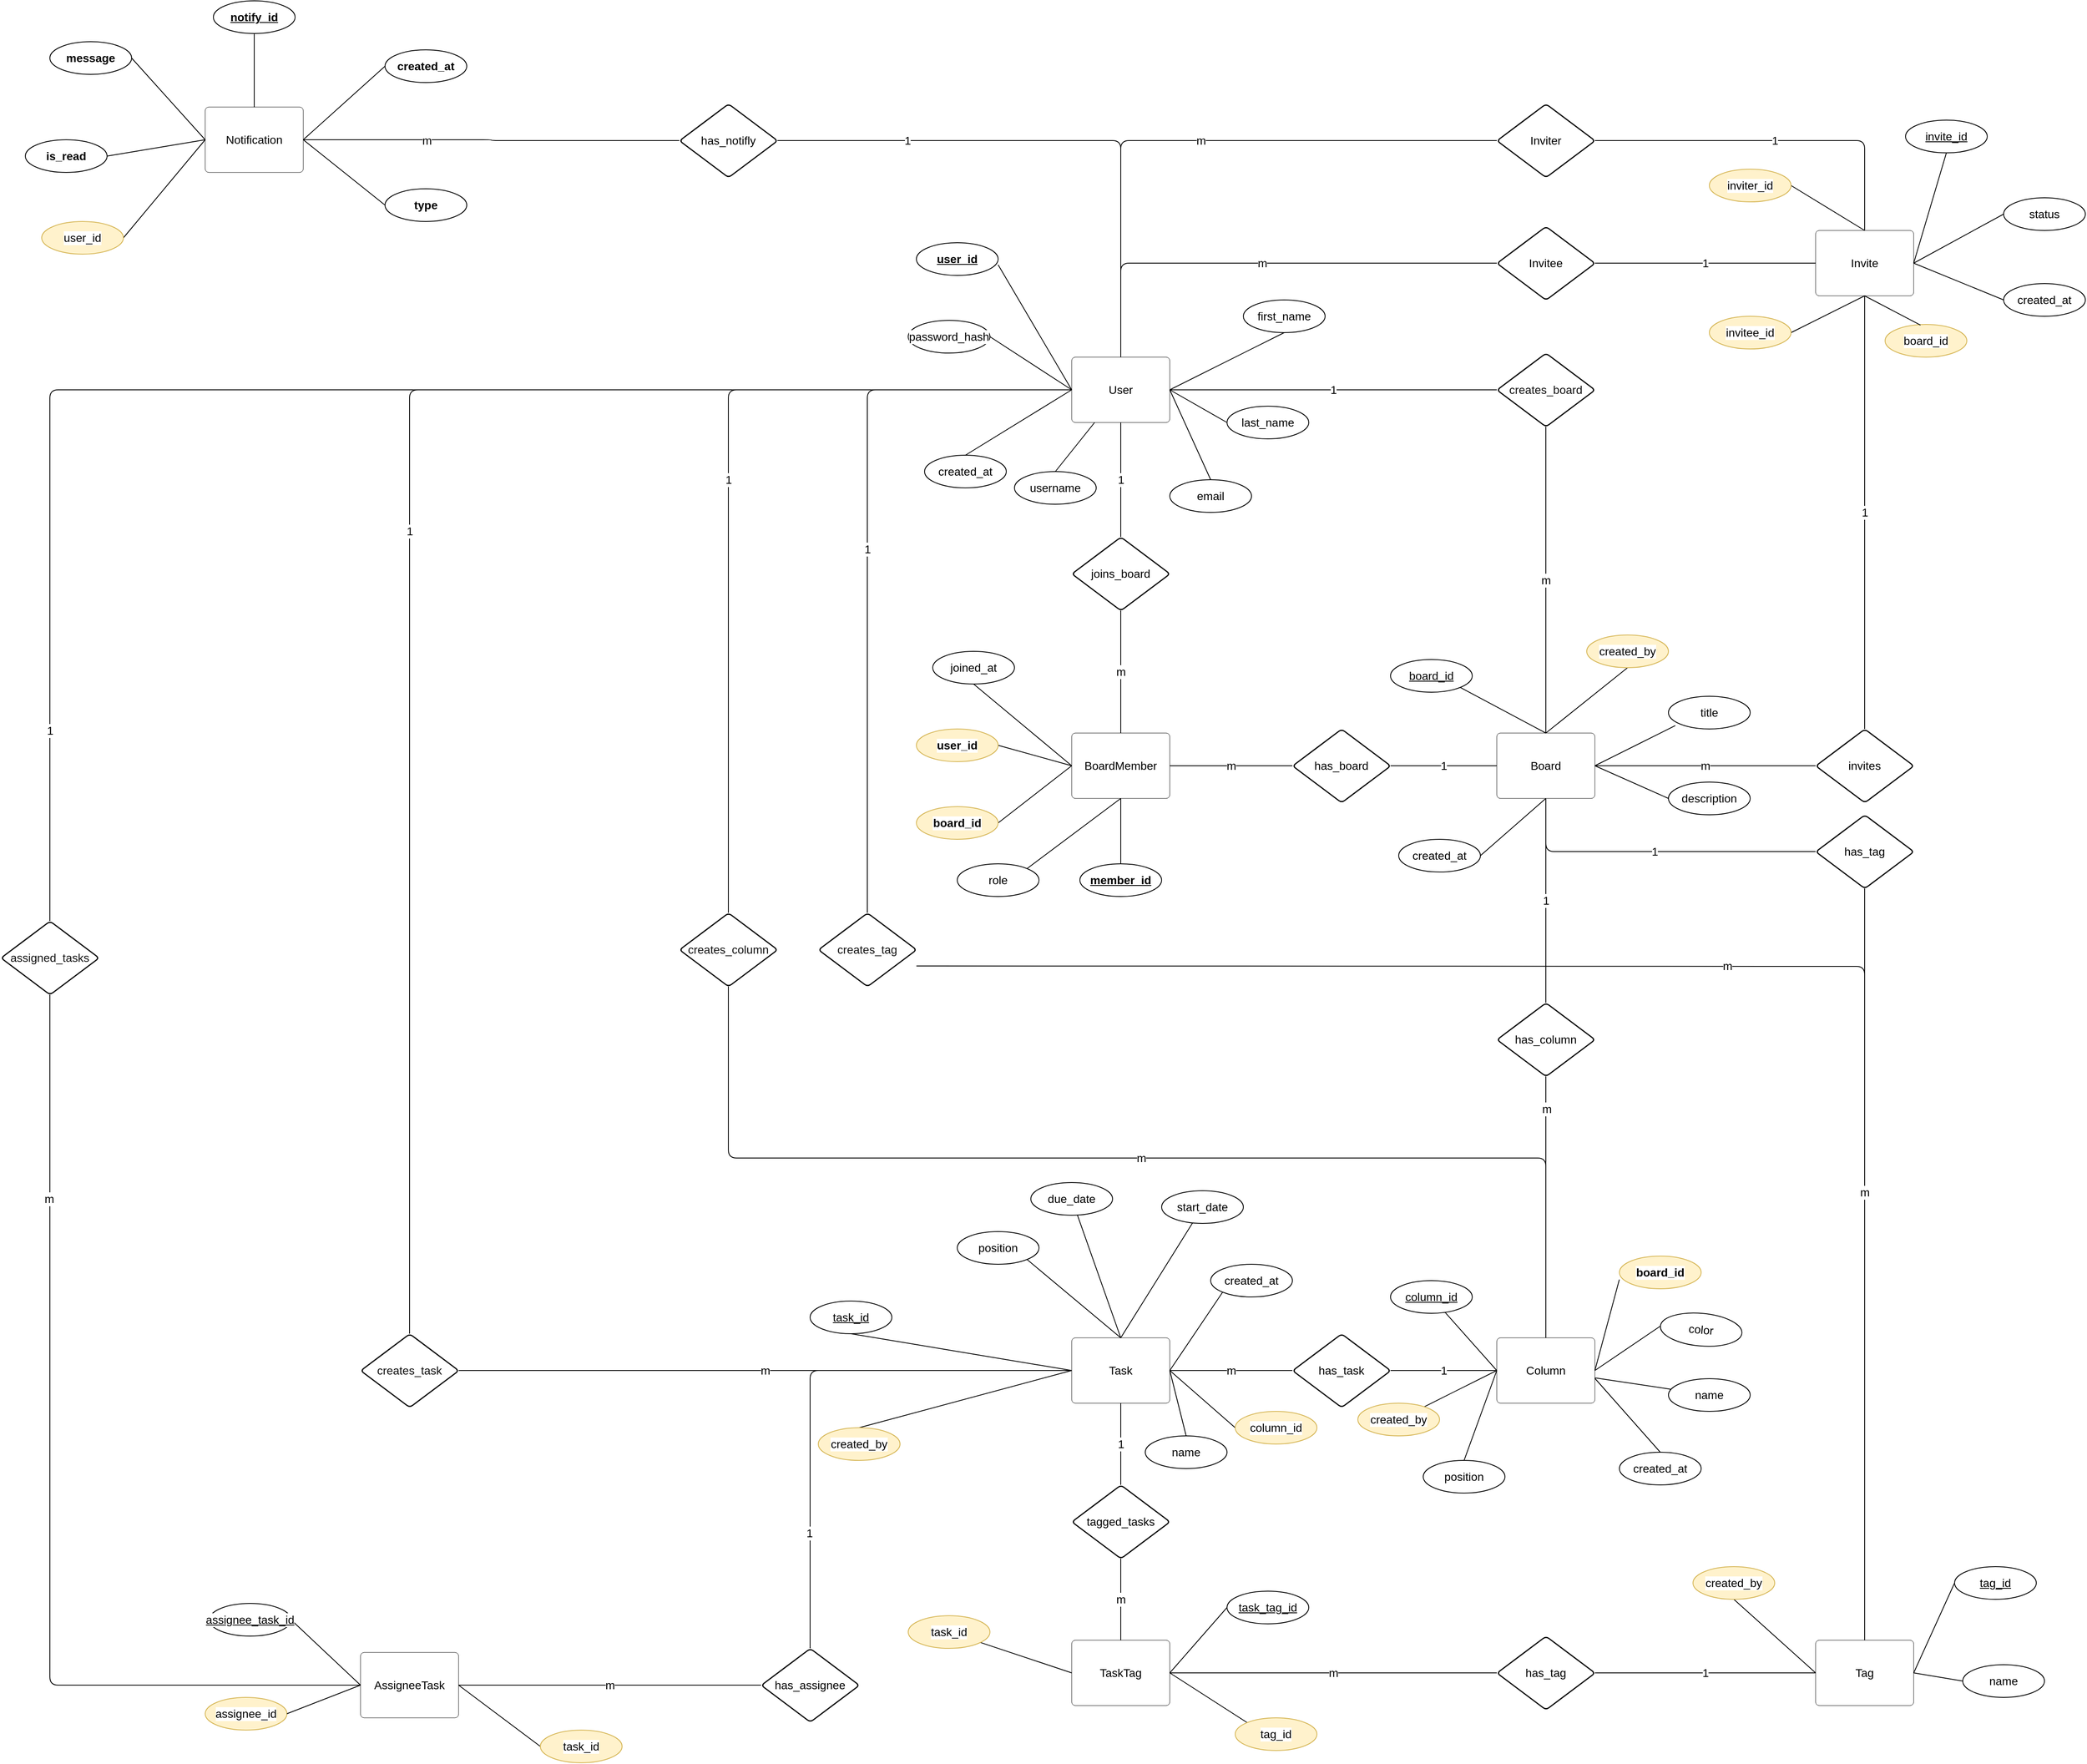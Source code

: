 <mxfile>
    <diagram id="zBWUj0HpKNJQaaVRL5YQ" name="Page-1">
        <mxGraphModel dx="3111" dy="2063" grid="1" gridSize="10" guides="1" tooltips="1" connect="1" arrows="1" fold="1" page="1" pageScale="1" pageWidth="850" pageHeight="1100" math="0" shadow="0">
            <root>
                <mxCell id="0"/>
                <mxCell id="1" parent="0"/>
                <mxCell id="20" style="shape=connector;rounded=1;html=1;exitX=0;exitY=0.5;exitDx=0;exitDy=0;strokeColor=default;align=center;verticalAlign=middle;fontFamily=Helvetica;fontSize=14;fontColor=default;labelBackgroundColor=default;endArrow=none;endFill=0;entryX=1;entryY=0.5;entryDx=0;entryDy=0;" parent="1" source="2" target="17" edge="1">
                    <mxGeometry relative="1" as="geometry"/>
                </mxCell>
                <mxCell id="26" style="edgeStyle=none;shape=connector;rounded=1;html=1;exitX=0;exitY=0.5;exitDx=0;exitDy=0;entryX=0.5;entryY=0;entryDx=0;entryDy=0;strokeColor=default;align=center;verticalAlign=middle;fontFamily=Helvetica;fontSize=14;fontColor=default;labelBackgroundColor=default;endArrow=none;endFill=0;" parent="1" source="2" target="18" edge="1">
                    <mxGeometry relative="1" as="geometry"/>
                </mxCell>
                <mxCell id="27" style="edgeStyle=none;shape=connector;rounded=1;html=1;exitX=1;exitY=0.5;exitDx=0;exitDy=0;entryX=0;entryY=0.5;entryDx=0;entryDy=0;strokeColor=default;align=center;verticalAlign=middle;fontFamily=Helvetica;fontSize=14;fontColor=default;labelBackgroundColor=default;endArrow=none;endFill=0;" parent="1" source="2" target="15" edge="1">
                    <mxGeometry relative="1" as="geometry"/>
                </mxCell>
                <mxCell id="28" style="edgeStyle=none;shape=connector;rounded=1;html=1;exitX=1;exitY=0.5;exitDx=0;exitDy=0;entryX=0.5;entryY=0;entryDx=0;entryDy=0;strokeColor=default;align=center;verticalAlign=middle;fontFamily=Helvetica;fontSize=14;fontColor=default;labelBackgroundColor=default;endArrow=none;endFill=0;" parent="1" source="2" target="16" edge="1">
                    <mxGeometry relative="1" as="geometry"/>
                </mxCell>
                <mxCell id="29" style="edgeStyle=none;shape=connector;rounded=1;html=1;exitX=1;exitY=0.5;exitDx=0;exitDy=0;entryX=0.5;entryY=1;entryDx=0;entryDy=0;strokeColor=default;align=center;verticalAlign=middle;fontFamily=Helvetica;fontSize=14;fontColor=default;labelBackgroundColor=default;endArrow=none;endFill=0;" parent="1" source="2" target="14" edge="1">
                    <mxGeometry relative="1" as="geometry"/>
                </mxCell>
                <mxCell id="35" value="1" style="edgeStyle=orthogonalEdgeStyle;shape=connector;rounded=1;html=1;exitX=0.5;exitY=1;exitDx=0;exitDy=0;entryX=0.5;entryY=0;entryDx=0;entryDy=0;strokeColor=default;align=center;verticalAlign=middle;fontFamily=Helvetica;fontSize=14;fontColor=default;labelBackgroundColor=default;endArrow=none;endFill=0;" parent="1" source="2" target="33" edge="1">
                    <mxGeometry relative="1" as="geometry"/>
                </mxCell>
                <mxCell id="50" value="1" style="edgeStyle=orthogonalEdgeStyle;shape=connector;rounded=1;html=1;exitX=1;exitY=0.5;exitDx=0;exitDy=0;entryX=0;entryY=0.5;entryDx=0;entryDy=0;strokeColor=default;align=center;verticalAlign=middle;fontFamily=Helvetica;fontSize=14;fontColor=default;labelBackgroundColor=default;endArrow=none;endFill=0;" parent="1" source="2" target="49" edge="1">
                    <mxGeometry relative="1" as="geometry"/>
                </mxCell>
                <mxCell id="54" style="edgeStyle=orthogonalEdgeStyle;shape=connector;rounded=1;html=1;exitX=0.5;exitY=0;exitDx=0;exitDy=0;strokeColor=default;align=center;verticalAlign=middle;fontFamily=Helvetica;fontSize=14;fontColor=default;labelBackgroundColor=default;endArrow=none;endFill=0;entryX=1;entryY=0.5;entryDx=0;entryDy=0;" parent="1" source="2" target="53" edge="1">
                    <mxGeometry relative="1" as="geometry"/>
                </mxCell>
                <mxCell id="233" value="1" style="edgeLabel;html=1;align=center;verticalAlign=middle;resizable=0;points=[];fontFamily=Helvetica;fontSize=14;fontColor=default;labelBackgroundColor=default;" parent="54" vertex="1" connectable="0">
                    <mxGeometry x="0.536" relative="1" as="geometry">
                        <mxPoint as="offset"/>
                    </mxGeometry>
                </mxCell>
                <mxCell id="2" value="User" style="html=1;overflow=block;blockSpacing=1;whiteSpace=wrap;fontSize=14;spacing=9;strokeColor=default;rounded=1;absoluteArcSize=1;arcSize=9;fillColor=none;strokeWidth=NaN;lucidId=E4R51ypZHeMW;fontColor=default;" parent="1" vertex="1">
                    <mxGeometry x="230" y="70" width="120" height="80" as="geometry"/>
                </mxCell>
                <mxCell id="40" value="m" style="edgeStyle=orthogonalEdgeStyle;shape=connector;rounded=1;html=1;exitX=1;exitY=0.5;exitDx=0;exitDy=0;entryX=0;entryY=0.5;entryDx=0;entryDy=0;strokeColor=default;align=center;verticalAlign=middle;fontFamily=Helvetica;fontSize=14;fontColor=default;labelBackgroundColor=default;endArrow=none;endFill=0;" parent="1" source="3" target="39" edge="1">
                    <mxGeometry relative="1" as="geometry"/>
                </mxCell>
                <mxCell id="56" style="shape=connector;rounded=1;html=1;exitX=0;exitY=0.5;exitDx=0;exitDy=0;entryX=1;entryY=0.5;entryDx=0;entryDy=0;strokeColor=default;align=center;verticalAlign=middle;fontFamily=Helvetica;fontSize=14;fontColor=default;labelBackgroundColor=default;endArrow=none;endFill=0;" parent="1" source="3" target="30" edge="1">
                    <mxGeometry relative="1" as="geometry"/>
                </mxCell>
                <mxCell id="58" style="edgeStyle=none;shape=connector;rounded=1;html=1;exitX=0;exitY=0.5;exitDx=0;exitDy=0;entryX=0.5;entryY=1;entryDx=0;entryDy=0;strokeColor=default;align=center;verticalAlign=middle;fontFamily=Helvetica;fontSize=14;fontColor=default;labelBackgroundColor=default;endArrow=none;endFill=0;" parent="1" source="3" target="32" edge="1">
                    <mxGeometry relative="1" as="geometry"/>
                </mxCell>
                <mxCell id="59" style="edgeStyle=none;shape=connector;rounded=1;html=1;exitX=0;exitY=0.5;exitDx=0;exitDy=0;entryX=1;entryY=0.5;entryDx=0;entryDy=0;strokeColor=default;align=center;verticalAlign=middle;fontFamily=Helvetica;fontSize=14;fontColor=default;labelBackgroundColor=default;endArrow=none;endFill=0;" parent="1" source="3" target="31" edge="1">
                    <mxGeometry relative="1" as="geometry"/>
                </mxCell>
                <mxCell id="61" style="edgeStyle=none;shape=connector;rounded=1;html=1;exitX=0.5;exitY=1;exitDx=0;exitDy=0;entryX=0.5;entryY=0;entryDx=0;entryDy=0;strokeColor=default;align=center;verticalAlign=middle;fontFamily=Helvetica;fontSize=14;fontColor=default;labelBackgroundColor=default;endArrow=none;endFill=0;" parent="1" source="3" target="60" edge="1">
                    <mxGeometry relative="1" as="geometry"/>
                </mxCell>
                <mxCell id="3" value="BoardMember" style="html=1;overflow=block;blockSpacing=1;whiteSpace=wrap;fontSize=14;spacing=9;strokeColor=default;rounded=1;absoluteArcSize=1;arcSize=9;fillColor=none;strokeWidth=NaN;lucidId=E4R51ypZHeMW;fontColor=default;" parent="1" vertex="1">
                    <mxGeometry x="230" y="530" width="120" height="80" as="geometry"/>
                </mxCell>
                <mxCell id="47" value="1" style="edgeStyle=orthogonalEdgeStyle;shape=connector;rounded=1;html=1;exitX=0;exitY=0.5;exitDx=0;exitDy=0;entryX=1;entryY=0.5;entryDx=0;entryDy=0;strokeColor=default;align=center;verticalAlign=middle;fontFamily=Helvetica;fontSize=14;fontColor=default;labelBackgroundColor=default;endArrow=none;endFill=0;" parent="1" source="5" target="46" edge="1">
                    <mxGeometry relative="1" as="geometry"/>
                </mxCell>
                <mxCell id="121" style="edgeStyle=none;shape=connector;rounded=1;html=1;exitX=0;exitY=0.5;exitDx=0;exitDy=0;strokeColor=default;align=center;verticalAlign=middle;fontFamily=Helvetica;fontSize=14;fontColor=default;labelBackgroundColor=default;endArrow=none;endFill=0;" parent="1" source="5" target="112" edge="1">
                    <mxGeometry relative="1" as="geometry"/>
                </mxCell>
                <mxCell id="215" style="edgeStyle=none;shape=connector;rounded=1;html=1;exitX=1;exitY=0.5;exitDx=0;exitDy=0;entryX=0;entryY=0.5;entryDx=0;entryDy=0;strokeColor=default;align=center;verticalAlign=middle;fontFamily=Helvetica;fontSize=14;fontColor=default;labelBackgroundColor=default;endArrow=none;endFill=0;" parent="1" source="5" target="214" edge="1">
                    <mxGeometry relative="1" as="geometry"/>
                </mxCell>
                <mxCell id="5" value="Column" style="html=1;overflow=block;blockSpacing=1;whiteSpace=wrap;fontSize=14;spacing=9;strokeColor=default;rounded=1;absoluteArcSize=1;arcSize=9;fillColor=none;strokeWidth=NaN;lucidId=E4R51ypZHeMW;fontColor=default;" parent="1" vertex="1">
                    <mxGeometry x="750" y="1270" width="120" height="80" as="geometry"/>
                </mxCell>
                <mxCell id="123" style="edgeStyle=none;shape=connector;rounded=1;html=1;exitX=0;exitY=0.5;exitDx=0;exitDy=0;entryX=0.5;entryY=1;entryDx=0;entryDy=0;strokeColor=default;align=center;verticalAlign=middle;fontFamily=Helvetica;fontSize=14;fontColor=default;labelBackgroundColor=default;endArrow=none;endFill=0;" parent="1" source="6" target="122" edge="1">
                    <mxGeometry relative="1" as="geometry"/>
                </mxCell>
                <mxCell id="124" style="edgeStyle=none;shape=connector;rounded=1;html=1;exitX=0;exitY=0.5;exitDx=0;exitDy=0;entryX=0.5;entryY=0;entryDx=0;entryDy=0;strokeColor=default;align=center;verticalAlign=middle;fontFamily=Helvetica;fontSize=14;fontColor=default;labelBackgroundColor=default;endArrow=none;endFill=0;" parent="1" source="6" target="113" edge="1">
                    <mxGeometry relative="1" as="geometry"/>
                </mxCell>
                <mxCell id="125" style="edgeStyle=none;shape=connector;rounded=1;html=1;exitX=1;exitY=0.5;exitDx=0;exitDy=0;entryX=0.5;entryY=0;entryDx=0;entryDy=0;strokeColor=default;align=center;verticalAlign=middle;fontFamily=Helvetica;fontSize=14;fontColor=default;labelBackgroundColor=default;endArrow=none;endFill=0;" parent="1" source="6" target="115" edge="1">
                    <mxGeometry relative="1" as="geometry"/>
                </mxCell>
                <mxCell id="135" value="1" style="edgeStyle=orthogonalEdgeStyle;shape=connector;rounded=1;html=1;exitX=0.5;exitY=1;exitDx=0;exitDy=0;entryX=0.5;entryY=0;entryDx=0;entryDy=0;strokeColor=default;align=center;verticalAlign=middle;fontFamily=Helvetica;fontSize=14;fontColor=default;labelBackgroundColor=default;endArrow=none;endFill=0;" parent="1" source="6" target="134" edge="1">
                    <mxGeometry relative="1" as="geometry"/>
                </mxCell>
                <mxCell id="6" value="Task" style="html=1;overflow=block;blockSpacing=1;whiteSpace=wrap;fontSize=14;spacing=9;strokeColor=default;rounded=1;absoluteArcSize=1;arcSize=9;fillColor=none;strokeWidth=NaN;lucidId=E4R51ypZHeMW;fontColor=default;" parent="1" vertex="1">
                    <mxGeometry x="230" y="1270" width="120" height="80" as="geometry"/>
                </mxCell>
                <mxCell id="237" value="" style="edgeStyle=none;shape=connector;rounded=1;html=1;strokeColor=default;align=center;verticalAlign=middle;fontFamily=Helvetica;fontSize=14;fontColor=default;labelBackgroundColor=default;endArrow=none;endFill=0;" parent="1" source="7" target="217" edge="1">
                    <mxGeometry relative="1" as="geometry"/>
                </mxCell>
                <mxCell id="7" value="Notification" style="html=1;overflow=block;blockSpacing=1;whiteSpace=wrap;fontSize=14;spacing=9;strokeColor=default;rounded=1;absoluteArcSize=1;arcSize=9;fillColor=none;strokeWidth=NaN;lucidId=E4R51ypZHeMW;fontColor=default;" parent="1" vertex="1">
                    <mxGeometry x="-830" y="-236" width="120" height="80" as="geometry"/>
                </mxCell>
                <mxCell id="13" value="&lt;strong data-end=&quot;178&quot; data-start=&quot;165&quot;&gt;user_id&lt;/strong&gt;" style="ellipse;whiteSpace=wrap;html=1;align=center;fontStyle=4;fontFamily=Helvetica;fontSize=14;fontColor=default;labelBackgroundColor=default;" parent="1" vertex="1">
                    <mxGeometry x="40" y="-70" width="100" height="40" as="geometry"/>
                </mxCell>
                <mxCell id="14" value="first_name" style="ellipse;whiteSpace=wrap;html=1;align=center;fontStyle=0;fontFamily=Helvetica;fontSize=14;fontColor=default;labelBackgroundColor=default;" parent="1" vertex="1">
                    <mxGeometry x="440" width="100" height="40" as="geometry"/>
                </mxCell>
                <mxCell id="15" value="last_name" style="ellipse;whiteSpace=wrap;html=1;align=center;fontStyle=0;fontFamily=Helvetica;fontSize=14;fontColor=default;labelBackgroundColor=default;" parent="1" vertex="1">
                    <mxGeometry x="420" y="130" width="100" height="40" as="geometry"/>
                </mxCell>
                <mxCell id="16" value="email" style="ellipse;whiteSpace=wrap;html=1;align=center;fontStyle=0;fontFamily=Helvetica;fontSize=14;fontColor=default;labelBackgroundColor=default;" parent="1" vertex="1">
                    <mxGeometry x="350" y="220" width="100" height="40" as="geometry"/>
                </mxCell>
                <mxCell id="17" value="password_hash" style="ellipse;whiteSpace=wrap;html=1;align=center;fontStyle=0;fontFamily=Helvetica;fontSize=14;fontColor=default;labelBackgroundColor=default;" parent="1" vertex="1">
                    <mxGeometry x="30" y="25" width="100" height="40" as="geometry"/>
                </mxCell>
                <mxCell id="18" value="created_at" style="ellipse;whiteSpace=wrap;html=1;align=center;fontStyle=0;fontFamily=Helvetica;fontSize=14;fontColor=default;labelBackgroundColor=default;" parent="1" vertex="1">
                    <mxGeometry x="50" y="190" width="100" height="40" as="geometry"/>
                </mxCell>
                <mxCell id="25" style="edgeStyle=none;shape=connector;rounded=1;html=1;exitX=0;exitY=0.5;exitDx=0;exitDy=0;entryX=1;entryY=0.675;entryDx=0;entryDy=0;entryPerimeter=0;strokeColor=default;align=center;verticalAlign=middle;fontFamily=Helvetica;fontSize=14;fontColor=default;labelBackgroundColor=default;endArrow=none;endFill=0;" parent="1" source="2" target="13" edge="1">
                    <mxGeometry relative="1" as="geometry"/>
                </mxCell>
                <mxCell id="30" value="&lt;span data-start=&quot;363&quot; data-end=&quot;376&quot;&gt;&lt;b&gt;user_id&lt;/b&gt;&lt;/span&gt;" style="ellipse;whiteSpace=wrap;html=1;align=center;fontStyle=0;fontFamily=Helvetica;fontSize=14;labelBackgroundColor=default;fillColor=#fff2cc;strokeColor=#d6b656;fontColor=default;" parent="1" vertex="1">
                    <mxGeometry x="40" y="525" width="100" height="40" as="geometry"/>
                </mxCell>
                <mxCell id="31" value="&lt;span data-start=&quot;363&quot; data-end=&quot;376&quot;&gt;&lt;b&gt;board_id&lt;/b&gt;&lt;/span&gt;" style="ellipse;whiteSpace=wrap;html=1;align=center;fontStyle=0;fontFamily=Helvetica;fontSize=14;labelBackgroundColor=default;fillColor=#fff2cc;strokeColor=#d6b656;fontColor=default;" parent="1" vertex="1">
                    <mxGeometry x="40" y="620" width="100" height="40" as="geometry"/>
                </mxCell>
                <mxCell id="32" value="joined_at" style="ellipse;whiteSpace=wrap;html=1;align=center;fontStyle=0;fontFamily=Helvetica;fontSize=14;fontColor=default;labelBackgroundColor=default;" parent="1" vertex="1">
                    <mxGeometry x="60" y="430" width="100" height="40" as="geometry"/>
                </mxCell>
                <mxCell id="37" value="m" style="edgeStyle=orthogonalEdgeStyle;shape=connector;rounded=1;html=1;exitX=0.5;exitY=1;exitDx=0;exitDy=0;entryX=0.5;entryY=0;entryDx=0;entryDy=0;strokeColor=default;align=center;verticalAlign=middle;fontFamily=Helvetica;fontSize=14;fontColor=default;labelBackgroundColor=default;endArrow=none;endFill=0;" parent="1" source="33" target="3" edge="1">
                    <mxGeometry relative="1" as="geometry"/>
                </mxCell>
                <mxCell id="33" value="joins_board" style="html=1;overflow=block;blockSpacing=1;whiteSpace=wrap;rhombus;fontSize=14;spacing=9;strokeOpacity=100;fillOpacity=100;rounded=1;absoluteArcSize=1;arcSize=9;strokeWidth=1.5;lucidId=.RR5bOJIzteL;fontColor=default;" parent="1" vertex="1">
                    <mxGeometry x="230" y="290" width="120" height="90" as="geometry"/>
                </mxCell>
                <mxCell id="42" value="1" style="edgeStyle=orthogonalEdgeStyle;shape=connector;rounded=1;html=1;exitX=1;exitY=0.5;exitDx=0;exitDy=0;entryX=0;entryY=0.5;entryDx=0;entryDy=0;strokeColor=default;align=center;verticalAlign=middle;fontFamily=Helvetica;fontSize=14;fontColor=default;labelBackgroundColor=default;endArrow=none;endFill=0;" parent="1" source="39" target="41" edge="1">
                    <mxGeometry relative="1" as="geometry"/>
                </mxCell>
                <mxCell id="39" value="has_board" style="html=1;overflow=block;blockSpacing=1;whiteSpace=wrap;rhombus;fontSize=14;spacing=9;strokeOpacity=100;fillOpacity=100;rounded=1;absoluteArcSize=1;arcSize=9;strokeWidth=1.5;lucidId=.RR5bOJIzteL;fontColor=default;" parent="1" vertex="1">
                    <mxGeometry x="500" y="525" width="120" height="90" as="geometry"/>
                </mxCell>
                <mxCell id="44" value="1" style="edgeStyle=orthogonalEdgeStyle;shape=connector;rounded=1;html=1;exitX=0.5;exitY=1;exitDx=0;exitDy=0;entryX=0.5;entryY=0;entryDx=0;entryDy=0;strokeColor=default;align=center;verticalAlign=middle;fontFamily=Helvetica;fontSize=14;fontColor=default;labelBackgroundColor=default;endArrow=none;endFill=0;" parent="1" source="41" target="43" edge="1">
                    <mxGeometry relative="1" as="geometry"/>
                </mxCell>
                <mxCell id="67" style="edgeStyle=none;shape=connector;rounded=1;html=1;exitX=0.5;exitY=0;exitDx=0;exitDy=0;entryX=1;entryY=1;entryDx=0;entryDy=0;strokeColor=default;align=center;verticalAlign=middle;fontFamily=Helvetica;fontSize=14;fontColor=default;labelBackgroundColor=default;endArrow=none;endFill=0;" parent="1" source="41" target="66" edge="1">
                    <mxGeometry relative="1" as="geometry"/>
                </mxCell>
                <mxCell id="68" style="edgeStyle=none;shape=connector;rounded=1;html=1;exitX=0.5;exitY=0;exitDx=0;exitDy=0;entryX=0.5;entryY=1;entryDx=0;entryDy=0;strokeColor=default;align=center;verticalAlign=middle;fontFamily=Helvetica;fontSize=14;fontColor=default;labelBackgroundColor=default;endArrow=none;endFill=0;" parent="1" source="41" target="63" edge="1">
                    <mxGeometry relative="1" as="geometry"/>
                </mxCell>
                <mxCell id="70" style="edgeStyle=none;shape=connector;rounded=1;html=1;exitX=1;exitY=0.5;exitDx=0;exitDy=0;entryX=0;entryY=0.5;entryDx=0;entryDy=0;strokeColor=default;align=center;verticalAlign=middle;fontFamily=Helvetica;fontSize=14;fontColor=default;labelBackgroundColor=default;endArrow=none;endFill=0;" parent="1" source="41" target="65" edge="1">
                    <mxGeometry relative="1" as="geometry"/>
                </mxCell>
                <mxCell id="85" value="m" style="edgeStyle=orthogonalEdgeStyle;shape=connector;rounded=1;html=1;exitX=1;exitY=0.5;exitDx=0;exitDy=0;entryX=0;entryY=0.5;entryDx=0;entryDy=0;strokeColor=default;align=center;verticalAlign=middle;fontFamily=Helvetica;fontSize=14;fontColor=default;labelBackgroundColor=default;endArrow=none;endFill=0;" parent="1" source="41" target="84" edge="1">
                    <mxGeometry relative="1" as="geometry"/>
                </mxCell>
                <mxCell id="103" value="1" style="edgeStyle=orthogonalEdgeStyle;shape=connector;rounded=1;html=1;exitX=0.5;exitY=1;exitDx=0;exitDy=0;entryX=0;entryY=0.5;entryDx=0;entryDy=0;strokeColor=default;align=center;verticalAlign=middle;fontFamily=Helvetica;fontSize=14;fontColor=default;labelBackgroundColor=default;endArrow=none;endFill=0;" parent="1" source="41" target="102" edge="1">
                    <mxGeometry relative="1" as="geometry"/>
                </mxCell>
                <mxCell id="41" value="Board" style="html=1;overflow=block;blockSpacing=1;whiteSpace=wrap;fontSize=14;spacing=9;strokeColor=default;rounded=1;absoluteArcSize=1;arcSize=9;fillColor=none;strokeWidth=NaN;lucidId=E4R51ypZHeMW;fontColor=default;" parent="1" vertex="1">
                    <mxGeometry x="750" y="530" width="120" height="80" as="geometry"/>
                </mxCell>
                <mxCell id="45" value="" style="edgeStyle=orthogonalEdgeStyle;shape=connector;rounded=1;html=1;entryX=0.5;entryY=0;entryDx=0;entryDy=0;strokeColor=default;align=center;verticalAlign=middle;fontFamily=Helvetica;fontSize=14;fontColor=default;labelBackgroundColor=default;endArrow=none;endFill=0;" parent="1" source="43" target="5" edge="1">
                    <mxGeometry relative="1" as="geometry"/>
                </mxCell>
                <mxCell id="243" value="m" style="edgeLabel;html=1;align=center;verticalAlign=middle;resizable=0;points=[];fontFamily=Helvetica;fontSize=14;fontColor=default;labelBackgroundColor=default;" parent="45" vertex="1" connectable="0">
                    <mxGeometry x="-0.75" y="1" relative="1" as="geometry">
                        <mxPoint as="offset"/>
                    </mxGeometry>
                </mxCell>
                <mxCell id="43" value="has_column" style="html=1;overflow=block;blockSpacing=1;whiteSpace=wrap;rhombus;fontSize=14;spacing=9;strokeOpacity=100;fillOpacity=100;rounded=1;absoluteArcSize=1;arcSize=9;strokeWidth=1.5;lucidId=.RR5bOJIzteL;fontColor=default;" parent="1" vertex="1">
                    <mxGeometry x="750" y="860" width="120" height="90" as="geometry"/>
                </mxCell>
                <mxCell id="48" value="m" style="edgeStyle=orthogonalEdgeStyle;shape=connector;rounded=1;html=1;exitX=0;exitY=0.5;exitDx=0;exitDy=0;entryX=1;entryY=0.5;entryDx=0;entryDy=0;strokeColor=default;align=center;verticalAlign=middle;fontFamily=Helvetica;fontSize=14;fontColor=default;labelBackgroundColor=default;endArrow=none;endFill=0;" parent="1" source="46" target="6" edge="1">
                    <mxGeometry relative="1" as="geometry"/>
                </mxCell>
                <mxCell id="46" value="has_task" style="html=1;overflow=block;blockSpacing=1;whiteSpace=wrap;rhombus;fontSize=14;spacing=9;strokeOpacity=100;fillOpacity=100;rounded=1;absoluteArcSize=1;arcSize=9;strokeWidth=1.5;lucidId=.RR5bOJIzteL;fontColor=default;" parent="1" vertex="1">
                    <mxGeometry x="500" y="1265" width="120" height="90" as="geometry"/>
                </mxCell>
                <mxCell id="51" value="m" style="edgeStyle=orthogonalEdgeStyle;shape=connector;rounded=1;html=1;exitX=0.5;exitY=1;exitDx=0;exitDy=0;entryX=0.5;entryY=0;entryDx=0;entryDy=0;strokeColor=default;align=center;verticalAlign=middle;fontFamily=Helvetica;fontSize=14;fontColor=default;labelBackgroundColor=default;endArrow=none;endFill=0;" parent="1" source="49" target="41" edge="1">
                    <mxGeometry relative="1" as="geometry"/>
                </mxCell>
                <mxCell id="49" value="&lt;span style=&quot;color: rgb(18, 18, 18);&quot;&gt;creates_board&lt;/span&gt;" style="html=1;overflow=block;blockSpacing=1;whiteSpace=wrap;rhombus;fontSize=14;spacing=9;strokeOpacity=100;fillOpacity=100;rounded=1;absoluteArcSize=1;arcSize=9;strokeWidth=1.5;lucidId=.RR5bOJIzteL;fontColor=default;" parent="1" vertex="1">
                    <mxGeometry x="750" y="65" width="120" height="90" as="geometry"/>
                </mxCell>
                <mxCell id="55" style="edgeStyle=orthogonalEdgeStyle;shape=connector;rounded=1;html=1;exitX=0;exitY=0.5;exitDx=0;exitDy=0;entryX=1;entryY=0.5;entryDx=0;entryDy=0;strokeColor=default;align=center;verticalAlign=middle;fontFamily=Helvetica;fontSize=14;fontColor=default;labelBackgroundColor=default;endArrow=none;endFill=0;" parent="1" source="53" target="7" edge="1">
                    <mxGeometry relative="1" as="geometry">
                        <Array as="points"/>
                    </mxGeometry>
                </mxCell>
                <mxCell id="234" value="m" style="edgeLabel;html=1;align=center;verticalAlign=middle;resizable=0;points=[];fontFamily=Helvetica;fontSize=14;fontColor=default;labelBackgroundColor=default;" parent="55" vertex="1" connectable="0">
                    <mxGeometry x="0.346" y="1" relative="1" as="geometry">
                        <mxPoint as="offset"/>
                    </mxGeometry>
                </mxCell>
                <mxCell id="53" value="has_notifly" style="html=1;overflow=block;blockSpacing=1;whiteSpace=wrap;rhombus;fontSize=14;spacing=9;strokeOpacity=100;fillOpacity=100;rounded=1;absoluteArcSize=1;arcSize=9;strokeWidth=1.5;lucidId=.RR5bOJIzteL;fontColor=default;" parent="1" vertex="1">
                    <mxGeometry x="-250" y="-240" width="120" height="90" as="geometry"/>
                </mxCell>
                <mxCell id="60" value="&lt;span data-end=&quot;376&quot; data-start=&quot;363&quot;&gt;&lt;b&gt;member_id&lt;/b&gt;&lt;/span&gt;" style="ellipse;whiteSpace=wrap;html=1;align=center;fontStyle=4;fontFamily=Helvetica;fontSize=14;labelBackgroundColor=default;fontColor=default;" parent="1" vertex="1">
                    <mxGeometry x="240" y="690" width="100" height="40" as="geometry"/>
                </mxCell>
                <mxCell id="63" value="created_by" style="ellipse;whiteSpace=wrap;html=1;align=center;fontStyle=0;fontFamily=Helvetica;fontSize=14;labelBackgroundColor=default;fillColor=#fff2cc;strokeColor=#d6b656;fontColor=default;" parent="1" vertex="1">
                    <mxGeometry x="860" y="410" width="100" height="40" as="geometry"/>
                </mxCell>
                <mxCell id="64" value="title" style="ellipse;whiteSpace=wrap;html=1;align=center;fontStyle=0;fontFamily=Helvetica;fontSize=14;fontColor=default;labelBackgroundColor=default;" parent="1" vertex="1">
                    <mxGeometry x="960" y="485" width="100" height="40" as="geometry"/>
                </mxCell>
                <mxCell id="65" value="description" style="ellipse;whiteSpace=wrap;html=1;align=center;fontStyle=0;fontFamily=Helvetica;fontSize=14;fontColor=default;labelBackgroundColor=default;" parent="1" vertex="1">
                    <mxGeometry x="960" y="590" width="100" height="40" as="geometry"/>
                </mxCell>
                <mxCell id="66" value="&lt;u&gt;board_id&lt;/u&gt;" style="ellipse;whiteSpace=wrap;html=1;align=center;fontStyle=0;fontFamily=Helvetica;fontSize=14;fontColor=default;labelBackgroundColor=default;" parent="1" vertex="1">
                    <mxGeometry x="620" y="440" width="100" height="40" as="geometry"/>
                </mxCell>
                <mxCell id="69" style="edgeStyle=none;shape=connector;rounded=1;html=1;exitX=1;exitY=0.5;exitDx=0;exitDy=0;entryX=0.084;entryY=0.896;entryDx=0;entryDy=0;entryPerimeter=0;strokeColor=default;align=center;verticalAlign=middle;fontFamily=Helvetica;fontSize=14;fontColor=default;labelBackgroundColor=default;endArrow=none;endFill=0;" parent="1" source="41" target="64" edge="1">
                    <mxGeometry relative="1" as="geometry"/>
                </mxCell>
                <mxCell id="71" value="&lt;span data-start=&quot;363&quot; data-end=&quot;376&quot;&gt;&lt;b&gt;board_id&lt;/b&gt;&lt;/span&gt;" style="ellipse;whiteSpace=wrap;html=1;align=center;fontStyle=0;fontFamily=Helvetica;fontSize=14;labelBackgroundColor=default;fillColor=#fff2cc;strokeColor=#d6b656;fontColor=default;" parent="1" vertex="1">
                    <mxGeometry x="900" y="1170" width="100" height="40" as="geometry"/>
                </mxCell>
                <mxCell id="72" style="edgeStyle=none;shape=connector;rounded=1;html=1;exitX=1;exitY=0.5;exitDx=0;exitDy=0;entryX=-0.001;entryY=0.718;entryDx=0;entryDy=0;entryPerimeter=0;strokeColor=default;align=center;verticalAlign=middle;fontFamily=Helvetica;fontSize=14;fontColor=default;labelBackgroundColor=default;endArrow=none;endFill=0;" parent="1" source="5" target="71" edge="1">
                    <mxGeometry relative="1" as="geometry"/>
                </mxCell>
                <mxCell id="76" value="" style="edgeStyle=none;shape=connector;rounded=1;html=1;strokeColor=default;align=center;verticalAlign=middle;fontFamily=Helvetica;fontSize=14;fontColor=default;labelBackgroundColor=default;endArrow=none;endFill=0;" parent="1" source="74" target="5" edge="1">
                    <mxGeometry relative="1" as="geometry"/>
                </mxCell>
                <mxCell id="74" value="name" style="ellipse;whiteSpace=wrap;html=1;align=center;fontStyle=0;fontFamily=Helvetica;fontSize=14;fontColor=default;labelBackgroundColor=default;" parent="1" vertex="1">
                    <mxGeometry x="960" y="1320" width="100" height="40" as="geometry"/>
                </mxCell>
                <mxCell id="79" value="" style="edgeStyle=none;shape=connector;rounded=1;html=1;strokeColor=default;align=center;verticalAlign=middle;fontFamily=Helvetica;fontSize=14;fontColor=default;labelBackgroundColor=default;endArrow=none;endFill=0;entryX=0;entryY=0.5;entryDx=0;entryDy=0;" parent="1" source="77" target="5" edge="1">
                    <mxGeometry relative="1" as="geometry"/>
                </mxCell>
                <mxCell id="77" value="&lt;u&gt;column_id&lt;/u&gt;" style="ellipse;whiteSpace=wrap;html=1;align=center;fontStyle=0;fontFamily=Helvetica;fontSize=14;fontColor=default;labelBackgroundColor=default;" parent="1" vertex="1">
                    <mxGeometry x="620" y="1200" width="100" height="40" as="geometry"/>
                </mxCell>
                <mxCell id="149" style="edgeStyle=none;shape=connector;rounded=1;html=1;exitX=0.5;exitY=0;exitDx=0;exitDy=0;entryX=1;entryY=0.5;entryDx=0;entryDy=0;strokeColor=default;align=center;verticalAlign=middle;fontFamily=Helvetica;fontSize=14;fontColor=default;labelBackgroundColor=default;endArrow=none;endFill=0;" parent="1" source="81" target="145" edge="1">
                    <mxGeometry relative="1" as="geometry"/>
                </mxCell>
                <mxCell id="150" style="edgeStyle=none;shape=connector;rounded=1;html=1;exitX=0.5;exitY=1;exitDx=0;exitDy=0;entryX=1;entryY=0.5;entryDx=0;entryDy=0;strokeColor=default;align=center;verticalAlign=middle;fontFamily=Helvetica;fontSize=14;fontColor=default;labelBackgroundColor=default;endArrow=none;endFill=0;" parent="1" source="81" target="146" edge="1">
                    <mxGeometry relative="1" as="geometry"/>
                </mxCell>
                <mxCell id="153" style="edgeStyle=none;shape=connector;rounded=1;html=1;exitX=1;exitY=0.5;exitDx=0;exitDy=0;entryX=0;entryY=0.5;entryDx=0;entryDy=0;strokeColor=default;align=center;verticalAlign=middle;fontFamily=Helvetica;fontSize=14;fontColor=default;labelBackgroundColor=default;endArrow=none;endFill=0;" parent="1" source="81" target="152" edge="1">
                    <mxGeometry relative="1" as="geometry"/>
                </mxCell>
                <mxCell id="155" style="edgeStyle=none;shape=connector;rounded=1;html=1;exitX=1;exitY=0.5;exitDx=0;exitDy=0;entryX=0;entryY=0.5;entryDx=0;entryDy=0;strokeColor=default;align=center;verticalAlign=middle;fontFamily=Helvetica;fontSize=14;fontColor=default;labelBackgroundColor=default;endArrow=none;endFill=0;" parent="1" source="81" target="154" edge="1">
                    <mxGeometry relative="1" as="geometry"/>
                </mxCell>
                <mxCell id="158" style="edgeStyle=none;shape=connector;rounded=1;html=1;exitX=1;exitY=0.5;exitDx=0;exitDy=0;entryX=0.5;entryY=1;entryDx=0;entryDy=0;strokeColor=default;align=center;verticalAlign=middle;fontFamily=Helvetica;fontSize=14;fontColor=default;labelBackgroundColor=default;endArrow=none;endFill=0;" parent="1" source="81" target="156" edge="1">
                    <mxGeometry relative="1" as="geometry"/>
                </mxCell>
                <mxCell id="81" value="Invite" style="html=1;overflow=block;blockSpacing=1;whiteSpace=wrap;fontSize=14;spacing=9;strokeColor=default;rounded=1;absoluteArcSize=1;arcSize=9;fillColor=none;strokeWidth=NaN;lucidId=E4R51ypZHeMW;fontColor=default;" parent="1" vertex="1">
                    <mxGeometry x="1140" y="-85" width="120" height="80" as="geometry"/>
                </mxCell>
                <mxCell id="86" value="1" style="edgeStyle=orthogonalEdgeStyle;shape=connector;rounded=1;html=1;exitX=0.5;exitY=0;exitDx=0;exitDy=0;strokeColor=default;align=center;verticalAlign=middle;fontFamily=Helvetica;fontSize=14;fontColor=default;labelBackgroundColor=default;endArrow=none;endFill=0;" parent="1" source="84" target="81" edge="1">
                    <mxGeometry relative="1" as="geometry"/>
                </mxCell>
                <mxCell id="84" value="invites" style="html=1;overflow=block;blockSpacing=1;whiteSpace=wrap;rhombus;fontSize=14;spacing=9;strokeOpacity=100;fillOpacity=100;rounded=1;absoluteArcSize=1;arcSize=9;strokeWidth=1.5;lucidId=.RR5bOJIzteL;fontColor=default;" parent="1" vertex="1">
                    <mxGeometry x="1140" y="525" width="120" height="90" as="geometry"/>
                </mxCell>
                <mxCell id="90" value="m" style="edgeStyle=orthogonalEdgeStyle;shape=connector;rounded=1;html=1;entryX=0.5;entryY=0;entryDx=0;entryDy=0;strokeColor=default;align=center;verticalAlign=middle;fontFamily=Helvetica;fontSize=14;fontColor=default;labelBackgroundColor=default;endArrow=none;endFill=0;exitX=0;exitY=0.5;exitDx=0;exitDy=0;" parent="1" source="87" target="2" edge="1">
                    <mxGeometry relative="1" as="geometry">
                        <Array as="points">
                            <mxPoint x="290" y="-195"/>
                        </Array>
                    </mxGeometry>
                </mxCell>
                <mxCell id="92" value="1" style="edgeStyle=orthogonalEdgeStyle;shape=connector;rounded=1;html=1;entryX=0.5;entryY=0;entryDx=0;entryDy=0;strokeColor=default;align=center;verticalAlign=middle;fontFamily=Helvetica;fontSize=14;fontColor=default;labelBackgroundColor=default;endArrow=none;endFill=0;" parent="1" source="87" target="81" edge="1">
                    <mxGeometry relative="1" as="geometry"/>
                </mxCell>
                <mxCell id="87" value="Inviter" style="html=1;overflow=block;blockSpacing=1;whiteSpace=wrap;rhombus;fontSize=14;spacing=9;strokeOpacity=100;fillOpacity=100;rounded=1;absoluteArcSize=1;arcSize=9;strokeWidth=1.5;lucidId=.RR5bOJIzteL;fontColor=default;" parent="1" vertex="1">
                    <mxGeometry x="750" y="-240" width="120" height="90" as="geometry"/>
                </mxCell>
                <mxCell id="91" value="m" style="edgeStyle=orthogonalEdgeStyle;shape=connector;rounded=1;html=1;entryX=0.5;entryY=0;entryDx=0;entryDy=0;strokeColor=default;align=center;verticalAlign=middle;fontFamily=Helvetica;fontSize=14;fontColor=default;labelBackgroundColor=default;endArrow=none;endFill=0;" parent="1" source="88" target="2" edge="1">
                    <mxGeometry relative="1" as="geometry"/>
                </mxCell>
                <mxCell id="93" value="1" style="edgeStyle=orthogonalEdgeStyle;shape=connector;rounded=1;html=1;entryX=0;entryY=0.5;entryDx=0;entryDy=0;strokeColor=default;align=center;verticalAlign=middle;fontFamily=Helvetica;fontSize=14;fontColor=default;labelBackgroundColor=default;endArrow=none;endFill=0;" parent="1" source="88" target="81" edge="1">
                    <mxGeometry relative="1" as="geometry"/>
                </mxCell>
                <mxCell id="88" value="Invitee" style="html=1;overflow=block;blockSpacing=1;whiteSpace=wrap;rhombus;fontSize=14;spacing=9;strokeOpacity=100;fillOpacity=100;rounded=1;absoluteArcSize=1;arcSize=9;strokeWidth=1.5;lucidId=.RR5bOJIzteL;fontColor=default;" parent="1" vertex="1">
                    <mxGeometry x="750" y="-90" width="120" height="90" as="geometry"/>
                </mxCell>
                <mxCell id="105" value="m" style="edgeStyle=orthogonalEdgeStyle;shape=connector;rounded=1;html=1;exitX=1;exitY=0.5;exitDx=0;exitDy=0;entryX=0;entryY=0.5;entryDx=0;entryDy=0;strokeColor=default;align=center;verticalAlign=middle;fontFamily=Helvetica;fontSize=14;fontColor=default;labelBackgroundColor=default;endArrow=none;endFill=0;" parent="1" source="95" target="6" edge="1">
                    <mxGeometry relative="1" as="geometry"/>
                </mxCell>
                <mxCell id="106" value="1" style="edgeStyle=orthogonalEdgeStyle;shape=connector;rounded=1;html=1;exitX=0.5;exitY=0;exitDx=0;exitDy=0;entryX=0;entryY=0.5;entryDx=0;entryDy=0;strokeColor=default;align=center;verticalAlign=middle;fontFamily=Helvetica;fontSize=14;fontColor=default;labelBackgroundColor=default;endArrow=none;endFill=0;" parent="1" source="95" target="2" edge="1">
                    <mxGeometry relative="1" as="geometry"/>
                </mxCell>
                <mxCell id="95" value="&lt;span style=&quot;color: rgb(18, 18, 18);&quot;&gt;creates_task&lt;/span&gt;" style="html=1;overflow=block;blockSpacing=1;whiteSpace=wrap;rhombus;fontSize=14;spacing=9;strokeOpacity=100;fillOpacity=100;rounded=1;absoluteArcSize=1;arcSize=9;strokeWidth=1.5;lucidId=.RR5bOJIzteL;fontColor=default;" parent="1" vertex="1">
                    <mxGeometry x="-640" y="1265" width="120" height="90" as="geometry"/>
                </mxCell>
                <mxCell id="107" value="1" style="edgeStyle=orthogonalEdgeStyle;shape=connector;rounded=1;html=1;exitX=0.5;exitY=0;exitDx=0;exitDy=0;entryX=0;entryY=0.5;entryDx=0;entryDy=0;strokeColor=default;align=center;verticalAlign=middle;fontFamily=Helvetica;fontSize=14;fontColor=default;labelBackgroundColor=default;endArrow=none;endFill=0;" parent="1" source="96" target="2" edge="1">
                    <mxGeometry relative="1" as="geometry"/>
                </mxCell>
                <mxCell id="108" value="m" style="edgeStyle=orthogonalEdgeStyle;shape=connector;rounded=1;html=1;entryX=0.5;entryY=0;entryDx=0;entryDy=0;strokeColor=default;align=center;verticalAlign=middle;fontFamily=Helvetica;fontSize=14;fontColor=default;labelBackgroundColor=default;endArrow=none;endFill=0;exitX=0.5;exitY=1;exitDx=0;exitDy=0;" parent="1" source="96" target="5" edge="1">
                    <mxGeometry relative="1" as="geometry">
                        <Array as="points">
                            <mxPoint x="-190" y="1050"/>
                            <mxPoint x="810" y="1050"/>
                        </Array>
                    </mxGeometry>
                </mxCell>
                <mxCell id="96" value="&lt;span style=&quot;color: rgb(18, 18, 18);&quot;&gt;creates_column&lt;/span&gt;" style="html=1;overflow=block;blockSpacing=1;whiteSpace=wrap;rhombus;fontSize=14;spacing=9;strokeOpacity=100;fillOpacity=100;rounded=1;absoluteArcSize=1;arcSize=9;strokeWidth=1.5;lucidId=.RR5bOJIzteL;fontColor=default;" parent="1" vertex="1">
                    <mxGeometry x="-250" y="750" width="120" height="90" as="geometry"/>
                </mxCell>
                <mxCell id="118" style="shape=connector;rounded=1;html=1;exitX=0;exitY=0.5;exitDx=0;exitDy=0;entryX=0.5;entryY=1;entryDx=0;entryDy=0;strokeColor=default;align=center;verticalAlign=middle;fontFamily=Helvetica;fontSize=14;fontColor=default;labelBackgroundColor=default;endArrow=none;endFill=0;" parent="1" source="97" target="111" edge="1">
                    <mxGeometry relative="1" as="geometry"/>
                </mxCell>
                <mxCell id="119" style="edgeStyle=none;shape=connector;rounded=1;html=1;exitX=1;exitY=0.5;exitDx=0;exitDy=0;entryX=0;entryY=0.5;entryDx=0;entryDy=0;strokeColor=default;align=center;verticalAlign=middle;fontFamily=Helvetica;fontSize=14;fontColor=default;labelBackgroundColor=default;endArrow=none;endFill=0;" parent="1" source="97" target="101" edge="1">
                    <mxGeometry relative="1" as="geometry"/>
                </mxCell>
                <mxCell id="120" style="edgeStyle=none;shape=connector;rounded=1;html=1;exitX=1;exitY=0.5;exitDx=0;exitDy=0;entryX=0;entryY=0.5;entryDx=0;entryDy=0;strokeColor=default;align=center;verticalAlign=middle;fontFamily=Helvetica;fontSize=14;fontColor=default;labelBackgroundColor=default;endArrow=none;endFill=0;" parent="1" source="97" target="99" edge="1">
                    <mxGeometry relative="1" as="geometry"/>
                </mxCell>
                <mxCell id="97" value="Tag" style="html=1;overflow=block;blockSpacing=1;whiteSpace=wrap;fontSize=14;spacing=9;strokeColor=default;rounded=1;absoluteArcSize=1;arcSize=9;fillColor=none;strokeWidth=NaN;lucidId=E4R51ypZHeMW;fontColor=default;" parent="1" vertex="1">
                    <mxGeometry x="1140" y="1640" width="120" height="80" as="geometry"/>
                </mxCell>
                <mxCell id="109" value="m" style="edgeStyle=orthogonalEdgeStyle;shape=connector;rounded=1;html=1;exitX=1;exitY=0.5;exitDx=0;exitDy=0;entryX=0.5;entryY=0;entryDx=0;entryDy=0;strokeColor=default;align=center;verticalAlign=middle;fontFamily=Helvetica;fontSize=14;fontColor=default;labelBackgroundColor=default;endArrow=none;endFill=0;" parent="1" target="97" edge="1">
                    <mxGeometry relative="1" as="geometry">
                        <mxPoint x="40" y="815" as="sourcePoint"/>
                        <mxPoint x="1215" y="950" as="targetPoint"/>
                    </mxGeometry>
                </mxCell>
                <mxCell id="110" value="1" style="edgeStyle=orthogonalEdgeStyle;shape=connector;rounded=1;html=1;exitX=0.5;exitY=0;exitDx=0;exitDy=0;entryX=0;entryY=0.5;entryDx=0;entryDy=0;strokeColor=default;align=center;verticalAlign=middle;fontFamily=Helvetica;fontSize=14;fontColor=default;labelBackgroundColor=default;endArrow=none;endFill=0;" parent="1" source="98" target="2" edge="1">
                    <mxGeometry relative="1" as="geometry"/>
                </mxCell>
                <mxCell id="98" value="&lt;span style=&quot;color: rgb(18, 18, 18);&quot;&gt;creates_tag&lt;/span&gt;" style="html=1;overflow=block;blockSpacing=1;whiteSpace=wrap;rhombus;fontSize=14;spacing=9;strokeOpacity=100;fillOpacity=100;rounded=1;absoluteArcSize=1;arcSize=9;strokeWidth=1.5;lucidId=.RR5bOJIzteL;fontColor=default;" parent="1" vertex="1">
                    <mxGeometry x="-80" y="750" width="120" height="90" as="geometry"/>
                </mxCell>
                <mxCell id="99" value="name" style="ellipse;whiteSpace=wrap;html=1;align=center;fontStyle=0;fontFamily=Helvetica;fontSize=14;fontColor=default;labelBackgroundColor=default;" parent="1" vertex="1">
                    <mxGeometry x="1320" y="1670" width="100" height="40" as="geometry"/>
                </mxCell>
                <mxCell id="101" value="&lt;u&gt;tag_id&lt;/u&gt;" style="ellipse;whiteSpace=wrap;html=1;align=center;fontStyle=0;fontFamily=Helvetica;fontSize=14;fontColor=default;labelBackgroundColor=default;" parent="1" vertex="1">
                    <mxGeometry x="1310" y="1550" width="100" height="40" as="geometry"/>
                </mxCell>
                <mxCell id="104" style="edgeStyle=orthogonalEdgeStyle;shape=connector;rounded=1;html=1;exitX=0.5;exitY=1;exitDx=0;exitDy=0;entryX=0.5;entryY=0;entryDx=0;entryDy=0;strokeColor=default;align=center;verticalAlign=middle;fontFamily=Helvetica;fontSize=14;fontColor=default;labelBackgroundColor=default;endArrow=none;endFill=0;" parent="1" source="102" target="97" edge="1">
                    <mxGeometry relative="1" as="geometry"/>
                </mxCell>
                <mxCell id="240" value="m" style="edgeLabel;html=1;align=center;verticalAlign=middle;resizable=0;points=[];fontFamily=Helvetica;fontSize=14;fontColor=default;labelBackgroundColor=default;" parent="104" vertex="1" connectable="0">
                    <mxGeometry x="-0.192" relative="1" as="geometry">
                        <mxPoint as="offset"/>
                    </mxGeometry>
                </mxCell>
                <mxCell id="102" value="has_tag" style="html=1;overflow=block;blockSpacing=1;whiteSpace=wrap;rhombus;fontSize=14;spacing=9;strokeOpacity=100;fillOpacity=100;rounded=1;absoluteArcSize=1;arcSize=9;strokeWidth=1.5;lucidId=.RR5bOJIzteL;fontColor=default;" parent="1" vertex="1">
                    <mxGeometry x="1140" y="630" width="120" height="90" as="geometry"/>
                </mxCell>
                <mxCell id="111" value="created_by" style="ellipse;whiteSpace=wrap;html=1;align=center;fontStyle=0;fontFamily=Helvetica;fontSize=14;labelBackgroundColor=default;fillColor=#fff2cc;strokeColor=#d6b656;fontColor=default;" parent="1" vertex="1">
                    <mxGeometry x="990" y="1550" width="100" height="40" as="geometry"/>
                </mxCell>
                <mxCell id="112" value="created_by" style="ellipse;whiteSpace=wrap;html=1;align=center;fontStyle=0;fontFamily=Helvetica;fontSize=14;labelBackgroundColor=default;fillColor=#fff2cc;strokeColor=#d6b656;fontColor=default;" parent="1" vertex="1">
                    <mxGeometry x="580" y="1350" width="100" height="40" as="geometry"/>
                </mxCell>
                <mxCell id="113" value="created_by" style="ellipse;whiteSpace=wrap;html=1;align=center;fontStyle=0;fontFamily=Helvetica;fontSize=14;labelBackgroundColor=default;fillColor=#fff2cc;strokeColor=#d6b656;fontColor=default;" parent="1" vertex="1">
                    <mxGeometry x="-80" y="1380" width="100" height="40" as="geometry"/>
                </mxCell>
                <mxCell id="115" value="name" style="ellipse;whiteSpace=wrap;html=1;align=center;fontStyle=0;fontFamily=Helvetica;fontSize=14;fontColor=default;labelBackgroundColor=default;" parent="1" vertex="1">
                    <mxGeometry x="320" y="1390" width="100" height="40" as="geometry"/>
                </mxCell>
                <mxCell id="122" value="&lt;span&gt;task_id&lt;/span&gt;" style="ellipse;whiteSpace=wrap;html=1;align=center;fontStyle=4;fontFamily=Helvetica;fontSize=14;fontColor=default;labelBackgroundColor=default;" parent="1" vertex="1">
                    <mxGeometry x="-90" y="1225" width="100" height="40" as="geometry"/>
                </mxCell>
                <mxCell id="131" value="m" style="edgeStyle=orthogonalEdgeStyle;shape=connector;rounded=1;html=1;exitX=1;exitY=0.5;exitDx=0;exitDy=0;strokeColor=default;align=center;verticalAlign=middle;fontFamily=Helvetica;fontSize=14;fontColor=default;labelBackgroundColor=default;endArrow=none;endFill=0;" parent="1" source="129" target="130" edge="1">
                    <mxGeometry relative="1" as="geometry"/>
                </mxCell>
                <mxCell id="144" style="edgeStyle=none;shape=connector;rounded=1;html=1;exitX=1;exitY=0.5;exitDx=0;exitDy=0;entryX=0;entryY=0.5;entryDx=0;entryDy=0;strokeColor=default;align=center;verticalAlign=middle;fontFamily=Helvetica;fontSize=14;fontColor=default;labelBackgroundColor=default;endArrow=none;endFill=0;" parent="1" source="129" target="141" edge="1">
                    <mxGeometry relative="1" as="geometry"/>
                </mxCell>
                <mxCell id="216" style="edgeStyle=none;shape=connector;rounded=1;html=1;exitX=1;exitY=0.5;exitDx=0;exitDy=0;entryX=0;entryY=0;entryDx=0;entryDy=0;strokeColor=default;align=center;verticalAlign=middle;fontFamily=Helvetica;fontSize=14;fontColor=default;labelBackgroundColor=default;endArrow=none;endFill=0;" parent="1" source="129" target="140" edge="1">
                    <mxGeometry relative="1" as="geometry"/>
                </mxCell>
                <mxCell id="129" value="TaskTag" style="html=1;overflow=block;blockSpacing=1;whiteSpace=wrap;fontSize=14;spacing=9;strokeColor=default;rounded=1;absoluteArcSize=1;arcSize=9;fillColor=none;strokeWidth=NaN;lucidId=E4R51ypZHeMW;fontColor=default;" parent="1" vertex="1">
                    <mxGeometry x="230" y="1640" width="120" height="80" as="geometry"/>
                </mxCell>
                <mxCell id="133" value="1" style="edgeStyle=orthogonalEdgeStyle;shape=connector;rounded=1;html=1;exitX=1;exitY=0.5;exitDx=0;exitDy=0;strokeColor=default;align=center;verticalAlign=middle;fontFamily=Helvetica;fontSize=14;fontColor=default;labelBackgroundColor=default;endArrow=none;endFill=0;" parent="1" source="130" target="97" edge="1">
                    <mxGeometry relative="1" as="geometry"/>
                </mxCell>
                <mxCell id="130" value="has_tag" style="html=1;overflow=block;blockSpacing=1;whiteSpace=wrap;rhombus;fontSize=14;spacing=9;strokeOpacity=100;fillOpacity=100;rounded=1;absoluteArcSize=1;arcSize=9;strokeWidth=1.5;lucidId=.RR5bOJIzteL;fontColor=default;" parent="1" vertex="1">
                    <mxGeometry x="750" y="1635" width="120" height="90" as="geometry"/>
                </mxCell>
                <mxCell id="136" value="m" style="edgeStyle=orthogonalEdgeStyle;shape=connector;rounded=1;html=1;exitX=0.5;exitY=1;exitDx=0;exitDy=0;entryX=0.5;entryY=0;entryDx=0;entryDy=0;strokeColor=default;align=center;verticalAlign=middle;fontFamily=Helvetica;fontSize=14;fontColor=default;labelBackgroundColor=default;endArrow=none;endFill=0;" parent="1" source="134" target="129" edge="1">
                    <mxGeometry relative="1" as="geometry"/>
                </mxCell>
                <mxCell id="134" value="tagged_tasks" style="html=1;overflow=block;blockSpacing=1;whiteSpace=wrap;rhombus;fontSize=14;spacing=9;strokeOpacity=100;fillOpacity=100;rounded=1;absoluteArcSize=1;arcSize=9;strokeWidth=1.5;lucidId=.RR5bOJIzteL;fontColor=default;" parent="1" vertex="1">
                    <mxGeometry x="230" y="1450" width="120" height="90" as="geometry"/>
                </mxCell>
                <mxCell id="142" style="shape=connector;rounded=1;html=1;entryX=0;entryY=0.5;entryDx=0;entryDy=0;strokeColor=default;align=center;verticalAlign=middle;fontFamily=Helvetica;fontSize=14;fontColor=default;labelBackgroundColor=default;endArrow=none;endFill=0;" parent="1" source="139" target="129" edge="1">
                    <mxGeometry relative="1" as="geometry"/>
                </mxCell>
                <mxCell id="139" value="task_id" style="ellipse;whiteSpace=wrap;html=1;align=center;fontStyle=0;fontFamily=Helvetica;fontSize=14;labelBackgroundColor=default;fillColor=#fff2cc;strokeColor=#d6b656;fontColor=default;" parent="1" vertex="1">
                    <mxGeometry x="30" y="1610" width="100" height="40" as="geometry"/>
                </mxCell>
                <mxCell id="140" value="tag_id" style="ellipse;whiteSpace=wrap;html=1;align=center;fontStyle=0;fontFamily=Helvetica;fontSize=14;labelBackgroundColor=default;fillColor=#fff2cc;strokeColor=#d6b656;fontColor=default;" parent="1" vertex="1">
                    <mxGeometry x="430" y="1735" width="100" height="40" as="geometry"/>
                </mxCell>
                <mxCell id="141" value="task_tag_id" style="ellipse;whiteSpace=wrap;html=1;align=center;fontStyle=4;fontFamily=Helvetica;fontSize=14;fontColor=default;labelBackgroundColor=default;" parent="1" vertex="1">
                    <mxGeometry x="420" y="1580" width="100" height="40" as="geometry"/>
                </mxCell>
                <mxCell id="145" value="inviter_id" style="ellipse;whiteSpace=wrap;html=1;align=center;fontStyle=0;fontFamily=Helvetica;fontSize=14;labelBackgroundColor=default;fillColor=#fff2cc;strokeColor=#d6b656;fontColor=default;" parent="1" vertex="1">
                    <mxGeometry x="1010" y="-160" width="100" height="40" as="geometry"/>
                </mxCell>
                <mxCell id="146" value="invitee_id" style="ellipse;whiteSpace=wrap;html=1;align=center;fontStyle=0;fontFamily=Helvetica;fontSize=14;labelBackgroundColor=default;fillColor=#fff2cc;strokeColor=#d6b656;fontColor=default;" parent="1" vertex="1">
                    <mxGeometry x="1010" y="20" width="100" height="40" as="geometry"/>
                </mxCell>
                <mxCell id="152" value="status" style="ellipse;whiteSpace=wrap;html=1;align=center;fontStyle=0;fontFamily=Helvetica;fontSize=14;fontColor=default;labelBackgroundColor=default;" parent="1" vertex="1">
                    <mxGeometry x="1370" y="-125" width="100" height="40" as="geometry"/>
                </mxCell>
                <mxCell id="154" value="created_at" style="ellipse;whiteSpace=wrap;html=1;align=center;fontStyle=0;fontFamily=Helvetica;fontSize=14;fontColor=default;labelBackgroundColor=default;" parent="1" vertex="1">
                    <mxGeometry x="1370" y="-20" width="100" height="40" as="geometry"/>
                </mxCell>
                <mxCell id="156" value="invite_id" style="ellipse;whiteSpace=wrap;html=1;align=center;fontStyle=4;fontFamily=Helvetica;fontSize=14;fontColor=default;labelBackgroundColor=default;" parent="1" vertex="1">
                    <mxGeometry x="1250" y="-220" width="100" height="40" as="geometry"/>
                </mxCell>
                <mxCell id="159" value="board_id" style="ellipse;whiteSpace=wrap;html=1;align=center;fontStyle=0;fontFamily=Helvetica;fontSize=14;labelBackgroundColor=default;fillColor=#fff2cc;strokeColor=#d6b656;fontColor=default;" parent="1" vertex="1">
                    <mxGeometry x="1225" y="30" width="100" height="40" as="geometry"/>
                </mxCell>
                <mxCell id="160" style="edgeStyle=none;shape=connector;rounded=1;html=1;exitX=0.5;exitY=1;exitDx=0;exitDy=0;entryX=0.433;entryY=0.021;entryDx=0;entryDy=0;entryPerimeter=0;strokeColor=default;align=center;verticalAlign=middle;fontFamily=Helvetica;fontSize=14;fontColor=default;labelBackgroundColor=default;endArrow=none;endFill=0;" parent="1" source="81" target="159" edge="1">
                    <mxGeometry relative="1" as="geometry"/>
                </mxCell>
                <mxCell id="162" style="edgeStyle=none;shape=connector;rounded=1;html=1;exitX=1;exitY=0.5;exitDx=0;exitDy=0;entryX=0.5;entryY=1;entryDx=0;entryDy=0;strokeColor=default;align=center;verticalAlign=middle;fontFamily=Helvetica;fontSize=14;fontColor=default;labelBackgroundColor=default;endArrow=none;endFill=0;" parent="1" source="161" target="41" edge="1">
                    <mxGeometry relative="1" as="geometry"/>
                </mxCell>
                <mxCell id="161" value="created_at" style="ellipse;whiteSpace=wrap;html=1;align=center;fontStyle=0;fontFamily=Helvetica;fontSize=14;fontColor=default;labelBackgroundColor=default;" parent="1" vertex="1">
                    <mxGeometry x="630" y="660" width="100" height="40" as="geometry"/>
                </mxCell>
                <mxCell id="163" value="created_at" style="ellipse;whiteSpace=wrap;html=1;align=center;fontStyle=0;fontFamily=Helvetica;fontSize=14;fontColor=default;labelBackgroundColor=default;" parent="1" vertex="1">
                    <mxGeometry x="900" y="1410" width="100" height="40" as="geometry"/>
                </mxCell>
                <mxCell id="165" style="edgeStyle=none;shape=connector;rounded=1;html=1;exitX=0.5;exitY=0;exitDx=0;exitDy=0;entryX=1.001;entryY=0.622;entryDx=0;entryDy=0;entryPerimeter=0;strokeColor=default;align=center;verticalAlign=middle;fontFamily=Helvetica;fontSize=14;fontColor=default;labelBackgroundColor=default;endArrow=none;endFill=0;" parent="1" source="163" target="5" edge="1">
                    <mxGeometry relative="1" as="geometry"/>
                </mxCell>
                <mxCell id="167" style="edgeStyle=none;shape=connector;rounded=1;html=1;exitX=0;exitY=1;exitDx=0;exitDy=0;entryX=1;entryY=0.5;entryDx=0;entryDy=0;strokeColor=default;align=center;verticalAlign=middle;fontFamily=Helvetica;fontSize=14;fontColor=default;labelBackgroundColor=default;endArrow=none;endFill=0;" parent="1" source="166" target="6" edge="1">
                    <mxGeometry relative="1" as="geometry"/>
                </mxCell>
                <mxCell id="166" value="created_at" style="ellipse;whiteSpace=wrap;html=1;align=center;fontStyle=0;fontFamily=Helvetica;fontSize=14;fontColor=default;labelBackgroundColor=default;" parent="1" vertex="1">
                    <mxGeometry x="400" y="1180" width="100" height="40" as="geometry"/>
                </mxCell>
                <mxCell id="169" value="assignee_id" style="ellipse;whiteSpace=wrap;html=1;align=center;fontStyle=0;fontFamily=Helvetica;fontSize=14;labelBackgroundColor=default;fillColor=#fff2cc;strokeColor=#d6b656;fontColor=default;" parent="1" vertex="1">
                    <mxGeometry x="-830" y="1710" width="100" height="40" as="geometry"/>
                </mxCell>
                <mxCell id="184" style="edgeStyle=none;shape=connector;rounded=1;html=1;entryX=0.5;entryY=0;entryDx=0;entryDy=0;strokeColor=default;align=center;verticalAlign=middle;fontFamily=Helvetica;fontSize=14;fontColor=default;labelBackgroundColor=default;endArrow=none;endFill=0;" parent="1" source="180" target="6" edge="1">
                    <mxGeometry relative="1" as="geometry"/>
                </mxCell>
                <mxCell id="180" value="start_date" style="ellipse;whiteSpace=wrap;html=1;align=center;fontStyle=0;fontFamily=Helvetica;fontSize=14;fontColor=default;labelBackgroundColor=default;" parent="1" vertex="1">
                    <mxGeometry x="340" y="1090" width="100" height="40" as="geometry"/>
                </mxCell>
                <mxCell id="183" style="edgeStyle=none;shape=connector;rounded=1;html=1;entryX=0.5;entryY=0;entryDx=0;entryDy=0;strokeColor=default;align=center;verticalAlign=middle;fontFamily=Helvetica;fontSize=14;fontColor=default;labelBackgroundColor=default;endArrow=none;endFill=0;" parent="1" source="181" target="6" edge="1">
                    <mxGeometry relative="1" as="geometry"/>
                </mxCell>
                <mxCell id="181" value="due_date" style="ellipse;whiteSpace=wrap;html=1;align=center;fontStyle=0;fontFamily=Helvetica;fontSize=14;fontColor=default;labelBackgroundColor=default;" parent="1" vertex="1">
                    <mxGeometry x="180" y="1080" width="100" height="40" as="geometry"/>
                </mxCell>
                <mxCell id="185" style="edgeStyle=none;shape=connector;rounded=1;html=1;exitX=1;exitY=1;exitDx=0;exitDy=0;strokeColor=default;align=center;verticalAlign=middle;fontFamily=Helvetica;fontSize=14;fontColor=default;labelBackgroundColor=default;endArrow=none;endFill=0;" parent="1" source="182" edge="1">
                    <mxGeometry relative="1" as="geometry">
                        <mxPoint x="290" y="1270" as="targetPoint"/>
                    </mxGeometry>
                </mxCell>
                <mxCell id="182" value="position" style="ellipse;whiteSpace=wrap;html=1;align=center;fontStyle=0;fontFamily=Helvetica;fontSize=14;fontColor=default;labelBackgroundColor=default;" parent="1" vertex="1">
                    <mxGeometry x="90" y="1140" width="100" height="40" as="geometry"/>
                </mxCell>
                <mxCell id="187" style="edgeStyle=none;shape=connector;rounded=1;html=1;exitX=0;exitY=0.5;exitDx=0;exitDy=0;entryX=1;entryY=0.5;entryDx=0;entryDy=0;strokeColor=default;align=center;verticalAlign=middle;fontFamily=Helvetica;fontSize=14;fontColor=default;labelBackgroundColor=default;endArrow=none;endFill=0;" parent="1" source="186" target="6" edge="1">
                    <mxGeometry relative="1" as="geometry"/>
                </mxCell>
                <mxCell id="186" value="column_id" style="ellipse;whiteSpace=wrap;html=1;align=center;fontStyle=0;fontFamily=Helvetica;fontSize=14;labelBackgroundColor=default;fillColor=#fff2cc;strokeColor=#d6b656;fontColor=default;" parent="1" vertex="1">
                    <mxGeometry x="430" y="1360" width="100" height="40" as="geometry"/>
                </mxCell>
                <mxCell id="196" style="edgeStyle=none;shape=connector;rounded=1;html=1;exitX=0;exitY=0.5;exitDx=0;exitDy=0;entryX=1;entryY=0.5;entryDx=0;entryDy=0;strokeColor=default;align=center;verticalAlign=middle;fontFamily=Helvetica;fontSize=14;fontColor=default;labelBackgroundColor=default;endArrow=none;endFill=0;" parent="1" source="188" target="169" edge="1">
                    <mxGeometry relative="1" as="geometry"/>
                </mxCell>
                <mxCell id="212" style="shape=connector;rounded=1;html=1;exitX=1;exitY=0.5;exitDx=0;exitDy=0;entryX=0;entryY=0.5;entryDx=0;entryDy=0;strokeColor=default;align=center;verticalAlign=middle;fontFamily=Helvetica;fontSize=14;fontColor=default;labelBackgroundColor=default;endArrow=none;endFill=0;" parent="1" source="188" target="191" edge="1">
                    <mxGeometry relative="1" as="geometry"/>
                </mxCell>
                <mxCell id="188" value="AssigneeTask" style="html=1;overflow=block;blockSpacing=1;whiteSpace=wrap;fontSize=14;spacing=9;strokeColor=default;rounded=1;absoluteArcSize=1;arcSize=9;fillColor=none;strokeWidth=NaN;lucidId=E4R51ypZHeMW;fontColor=default;" parent="1" vertex="1">
                    <mxGeometry x="-640" y="1655" width="120" height="80" as="geometry"/>
                </mxCell>
                <mxCell id="191" value="task_id" style="ellipse;whiteSpace=wrap;html=1;align=center;fontStyle=0;fontFamily=Helvetica;fontSize=14;labelBackgroundColor=default;fillColor=#fff2cc;strokeColor=#d6b656;fontColor=default;" parent="1" vertex="1">
                    <mxGeometry x="-420" y="1750" width="100" height="40" as="geometry"/>
                </mxCell>
                <mxCell id="193" style="edgeStyle=none;shape=connector;rounded=1;html=1;exitX=1;exitY=0.5;exitDx=0;exitDy=0;entryX=0;entryY=0.5;entryDx=0;entryDy=0;strokeColor=default;align=center;verticalAlign=middle;fontFamily=Helvetica;fontSize=14;fontColor=default;labelBackgroundColor=default;endArrow=none;endFill=0;" parent="1" source="192" target="188" edge="1">
                    <mxGeometry relative="1" as="geometry"/>
                </mxCell>
                <mxCell id="192" value="assignee_task_id" style="ellipse;whiteSpace=wrap;html=1;align=center;fontStyle=4;fontFamily=Helvetica;fontSize=14;fontColor=default;labelBackgroundColor=default;" parent="1" vertex="1">
                    <mxGeometry x="-825" y="1595" width="100" height="40" as="geometry"/>
                </mxCell>
                <mxCell id="198" value="m" style="edgeStyle=orthogonalEdgeStyle;shape=connector;rounded=1;html=1;exitX=0;exitY=0.5;exitDx=0;exitDy=0;entryX=1;entryY=0.5;entryDx=0;entryDy=0;strokeColor=default;align=center;verticalAlign=middle;fontFamily=Helvetica;fontSize=14;fontColor=default;labelBackgroundColor=default;endArrow=none;endFill=0;" parent="1" source="197" target="188" edge="1">
                    <mxGeometry relative="1" as="geometry"/>
                </mxCell>
                <mxCell id="201" value="" style="edgeStyle=orthogonalEdgeStyle;shape=connector;rounded=1;html=1;exitX=0.5;exitY=0;exitDx=0;exitDy=0;entryX=0;entryY=0.5;entryDx=0;entryDy=0;strokeColor=default;align=center;verticalAlign=middle;fontFamily=Helvetica;fontSize=14;fontColor=default;labelBackgroundColor=default;endArrow=none;endFill=0;" parent="1" source="197" target="6" edge="1">
                    <mxGeometry relative="1" as="geometry"/>
                </mxCell>
                <mxCell id="203" value="1" style="edgeLabel;html=1;align=center;verticalAlign=middle;resizable=0;points=[];fontFamily=Helvetica;fontSize=14;fontColor=default;labelBackgroundColor=default;" parent="201" vertex="1" connectable="0">
                    <mxGeometry x="-0.571" relative="1" as="geometry">
                        <mxPoint x="-1" as="offset"/>
                    </mxGeometry>
                </mxCell>
                <mxCell id="197" value="has_assignee" style="html=1;overflow=block;blockSpacing=1;whiteSpace=wrap;rhombus;fontSize=14;spacing=9;strokeOpacity=100;fillOpacity=100;rounded=1;absoluteArcSize=1;arcSize=9;strokeWidth=1.5;lucidId=.RR5bOJIzteL;fontColor=default;" parent="1" vertex="1">
                    <mxGeometry x="-150" y="1650" width="120" height="90" as="geometry"/>
                </mxCell>
                <mxCell id="205" style="edgeStyle=orthogonalEdgeStyle;shape=connector;rounded=1;html=1;exitX=0.5;exitY=1;exitDx=0;exitDy=0;entryX=0;entryY=0.5;entryDx=0;entryDy=0;strokeColor=default;align=center;verticalAlign=middle;fontFamily=Helvetica;fontSize=14;fontColor=default;labelBackgroundColor=default;endArrow=none;endFill=0;" parent="1" source="204" target="188" edge="1">
                    <mxGeometry relative="1" as="geometry"/>
                </mxCell>
                <mxCell id="211" value="m" style="edgeLabel;html=1;align=center;verticalAlign=middle;resizable=0;points=[];fontFamily=Helvetica;fontSize=14;fontColor=default;labelBackgroundColor=default;" parent="205" vertex="1" connectable="0">
                    <mxGeometry x="-0.594" y="-1" relative="1" as="geometry">
                        <mxPoint y="1" as="offset"/>
                    </mxGeometry>
                </mxCell>
                <mxCell id="207" style="edgeStyle=orthogonalEdgeStyle;shape=connector;rounded=1;html=1;exitX=0.5;exitY=0;exitDx=0;exitDy=0;entryX=0;entryY=0.5;entryDx=0;entryDy=0;strokeColor=default;align=center;verticalAlign=middle;fontFamily=Helvetica;fontSize=14;fontColor=default;labelBackgroundColor=default;endArrow=none;endFill=0;" parent="1" source="204" target="2" edge="1">
                    <mxGeometry relative="1" as="geometry"/>
                </mxCell>
                <mxCell id="209" value="1" style="edgeLabel;html=1;align=center;verticalAlign=middle;resizable=0;points=[];fontFamily=Helvetica;fontSize=14;fontColor=default;labelBackgroundColor=default;" parent="207" vertex="1" connectable="0">
                    <mxGeometry x="-0.755" relative="1" as="geometry">
                        <mxPoint as="offset"/>
                    </mxGeometry>
                </mxCell>
                <mxCell id="204" value="&lt;span style=&quot;color: rgb(18, 18, 18);&quot;&gt;assigned_tasks&lt;/span&gt;" style="html=1;overflow=block;blockSpacing=1;whiteSpace=wrap;rhombus;fontSize=14;spacing=9;strokeOpacity=100;fillOpacity=100;rounded=1;absoluteArcSize=1;arcSize=9;strokeWidth=1.5;lucidId=.RR5bOJIzteL;fontColor=default;" parent="1" vertex="1">
                    <mxGeometry x="-1080" y="760" width="120" height="90" as="geometry"/>
                </mxCell>
                <mxCell id="214" value="color" style="ellipse;whiteSpace=wrap;html=1;align=center;fontStyle=0;fontFamily=Helvetica;fontSize=14;fontColor=default;labelBackgroundColor=default;rotation=5;" parent="1" vertex="1">
                    <mxGeometry x="950" y="1240" width="100" height="40" as="geometry"/>
                </mxCell>
                <mxCell id="218" style="edgeStyle=none;shape=connector;rounded=1;html=1;exitX=0.5;exitY=1;exitDx=0;exitDy=0;entryX=0.5;entryY=0;entryDx=0;entryDy=0;strokeColor=default;align=center;verticalAlign=middle;fontFamily=Helvetica;fontSize=14;fontColor=default;labelBackgroundColor=default;endArrow=none;endFill=0;" parent="1" source="217" target="7" edge="1">
                    <mxGeometry relative="1" as="geometry"/>
                </mxCell>
                <mxCell id="217" value="&lt;strong data-end=&quot;178&quot; data-start=&quot;165&quot;&gt;notify_id&lt;/strong&gt;" style="ellipse;whiteSpace=wrap;html=1;align=center;fontStyle=4;fontFamily=Helvetica;fontSize=14;fontColor=default;labelBackgroundColor=default;" parent="1" vertex="1">
                    <mxGeometry x="-820" y="-366" width="100" height="40" as="geometry"/>
                </mxCell>
                <mxCell id="225" style="edgeStyle=none;shape=connector;rounded=1;html=1;exitX=0;exitY=0.5;exitDx=0;exitDy=0;entryX=1;entryY=0.5;entryDx=0;entryDy=0;strokeColor=default;align=center;verticalAlign=middle;fontFamily=Helvetica;fontSize=14;fontColor=default;labelBackgroundColor=default;endArrow=none;endFill=0;" parent="1" source="219" target="7" edge="1">
                    <mxGeometry relative="1" as="geometry"/>
                </mxCell>
                <mxCell id="219" value="&lt;strong data-start=&quot;165&quot; data-end=&quot;178&quot;&gt;created_at&lt;/strong&gt;" style="ellipse;whiteSpace=wrap;html=1;align=center;fontStyle=0;fontFamily=Helvetica;fontSize=14;fontColor=default;labelBackgroundColor=default;" parent="1" vertex="1">
                    <mxGeometry x="-610" y="-306" width="100" height="40" as="geometry"/>
                </mxCell>
                <mxCell id="226" style="edgeStyle=none;shape=connector;rounded=1;html=1;exitX=0;exitY=0.5;exitDx=0;exitDy=0;entryX=1;entryY=0.5;entryDx=0;entryDy=0;strokeColor=default;align=center;verticalAlign=middle;fontFamily=Helvetica;fontSize=14;fontColor=default;labelBackgroundColor=default;endArrow=none;endFill=0;" parent="1" source="220" target="7" edge="1">
                    <mxGeometry relative="1" as="geometry"/>
                </mxCell>
                <mxCell id="220" value="&lt;strong data-start=&quot;165&quot; data-end=&quot;178&quot;&gt;type&lt;/strong&gt;" style="ellipse;whiteSpace=wrap;html=1;align=center;fontStyle=0;fontFamily=Helvetica;fontSize=14;fontColor=default;labelBackgroundColor=default;" parent="1" vertex="1">
                    <mxGeometry x="-610" y="-136" width="100" height="40" as="geometry"/>
                </mxCell>
                <mxCell id="224" style="edgeStyle=none;shape=connector;rounded=1;html=1;exitX=1;exitY=0.5;exitDx=0;exitDy=0;entryX=0;entryY=0.5;entryDx=0;entryDy=0;strokeColor=default;align=center;verticalAlign=middle;fontFamily=Helvetica;fontSize=14;fontColor=default;labelBackgroundColor=default;endArrow=none;endFill=0;" parent="1" source="221" target="7" edge="1">
                    <mxGeometry relative="1" as="geometry"/>
                </mxCell>
                <mxCell id="221" value="&lt;strong data-start=&quot;165&quot; data-end=&quot;178&quot;&gt;message&lt;/strong&gt;" style="ellipse;whiteSpace=wrap;html=1;align=center;fontStyle=0;fontFamily=Helvetica;fontSize=14;fontColor=default;labelBackgroundColor=default;" parent="1" vertex="1">
                    <mxGeometry x="-1020" y="-316" width="100" height="40" as="geometry"/>
                </mxCell>
                <mxCell id="223" style="edgeStyle=none;shape=connector;rounded=1;html=1;exitX=1;exitY=0.5;exitDx=0;exitDy=0;entryX=0;entryY=0.5;entryDx=0;entryDy=0;strokeColor=default;align=center;verticalAlign=middle;fontFamily=Helvetica;fontSize=14;fontColor=default;labelBackgroundColor=default;endArrow=none;endFill=0;" parent="1" source="222" target="7" edge="1">
                    <mxGeometry relative="1" as="geometry"/>
                </mxCell>
                <mxCell id="222" value="&lt;strong data-start=&quot;165&quot; data-end=&quot;178&quot;&gt;is_read&lt;/strong&gt;" style="ellipse;whiteSpace=wrap;html=1;align=center;fontStyle=0;fontFamily=Helvetica;fontSize=14;fontColor=default;labelBackgroundColor=default;" parent="1" vertex="1">
                    <mxGeometry x="-1050" y="-196" width="100" height="40" as="geometry"/>
                </mxCell>
                <mxCell id="228" style="edgeStyle=none;shape=connector;rounded=1;html=1;exitX=1;exitY=0.5;exitDx=0;exitDy=0;entryX=0;entryY=0.5;entryDx=0;entryDy=0;strokeColor=default;align=center;verticalAlign=middle;fontFamily=Helvetica;fontSize=14;fontColor=default;labelBackgroundColor=default;endArrow=none;endFill=0;" parent="1" source="227" target="7" edge="1">
                    <mxGeometry relative="1" as="geometry"/>
                </mxCell>
                <mxCell id="227" value="user_id" style="ellipse;whiteSpace=wrap;html=1;align=center;fontStyle=0;fontFamily=Helvetica;fontSize=14;labelBackgroundColor=default;fillColor=#fff2cc;strokeColor=#d6b656;fontColor=default;" parent="1" vertex="1">
                    <mxGeometry x="-1030" y="-96" width="100" height="40" as="geometry"/>
                </mxCell>
                <mxCell id="245" style="html=1;exitX=0.5;exitY=0;exitDx=0;exitDy=0;endArrow=none;endFill=0;" parent="1" source="244" target="2" edge="1">
                    <mxGeometry relative="1" as="geometry"/>
                </mxCell>
                <mxCell id="244" value="username" style="ellipse;whiteSpace=wrap;html=1;align=center;fontStyle=0;fontFamily=Helvetica;fontSize=14;fontColor=default;labelBackgroundColor=default;" parent="1" vertex="1">
                    <mxGeometry x="160" y="210" width="100" height="40" as="geometry"/>
                </mxCell>
                <mxCell id="247" style="edgeStyle=none;html=1;exitX=1;exitY=0;exitDx=0;exitDy=0;entryX=0.5;entryY=1;entryDx=0;entryDy=0;endArrow=none;endFill=0;" parent="1" source="246" target="3" edge="1">
                    <mxGeometry relative="1" as="geometry"/>
                </mxCell>
                <mxCell id="246" value="role" style="ellipse;whiteSpace=wrap;html=1;align=center;fontStyle=0;fontFamily=Helvetica;fontSize=14;fontColor=default;labelBackgroundColor=default;" parent="1" vertex="1">
                    <mxGeometry x="90" y="690" width="100" height="40" as="geometry"/>
                </mxCell>
                <mxCell id="249" style="edgeStyle=none;html=1;exitX=0.5;exitY=0;exitDx=0;exitDy=0;entryX=0;entryY=0.5;entryDx=0;entryDy=0;endArrow=none;endFill=0;" edge="1" parent="1" source="248" target="5">
                    <mxGeometry relative="1" as="geometry"/>
                </mxCell>
                <mxCell id="248" value="position" style="ellipse;whiteSpace=wrap;html=1;align=center;fontStyle=0;fontFamily=Helvetica;fontSize=14;fontColor=default;labelBackgroundColor=default;" vertex="1" parent="1">
                    <mxGeometry x="660" y="1420" width="100" height="40" as="geometry"/>
                </mxCell>
            </root>
        </mxGraphModel>
    </diagram>
</mxfile>